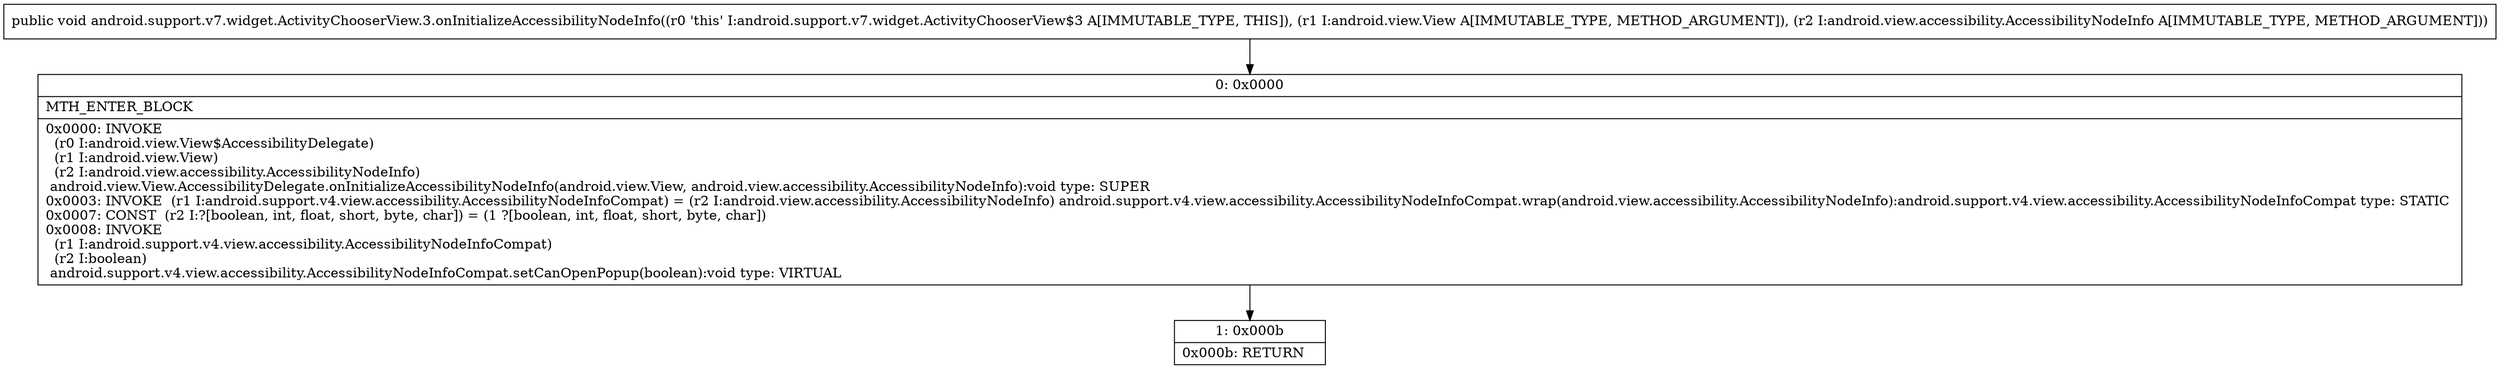 digraph "CFG forandroid.support.v7.widget.ActivityChooserView.3.onInitializeAccessibilityNodeInfo(Landroid\/view\/View;Landroid\/view\/accessibility\/AccessibilityNodeInfo;)V" {
Node_0 [shape=record,label="{0\:\ 0x0000|MTH_ENTER_BLOCK\l|0x0000: INVOKE  \l  (r0 I:android.view.View$AccessibilityDelegate)\l  (r1 I:android.view.View)\l  (r2 I:android.view.accessibility.AccessibilityNodeInfo)\l android.view.View.AccessibilityDelegate.onInitializeAccessibilityNodeInfo(android.view.View, android.view.accessibility.AccessibilityNodeInfo):void type: SUPER \l0x0003: INVOKE  (r1 I:android.support.v4.view.accessibility.AccessibilityNodeInfoCompat) = (r2 I:android.view.accessibility.AccessibilityNodeInfo) android.support.v4.view.accessibility.AccessibilityNodeInfoCompat.wrap(android.view.accessibility.AccessibilityNodeInfo):android.support.v4.view.accessibility.AccessibilityNodeInfoCompat type: STATIC \l0x0007: CONST  (r2 I:?[boolean, int, float, short, byte, char]) = (1 ?[boolean, int, float, short, byte, char]) \l0x0008: INVOKE  \l  (r1 I:android.support.v4.view.accessibility.AccessibilityNodeInfoCompat)\l  (r2 I:boolean)\l android.support.v4.view.accessibility.AccessibilityNodeInfoCompat.setCanOpenPopup(boolean):void type: VIRTUAL \l}"];
Node_1 [shape=record,label="{1\:\ 0x000b|0x000b: RETURN   \l}"];
MethodNode[shape=record,label="{public void android.support.v7.widget.ActivityChooserView.3.onInitializeAccessibilityNodeInfo((r0 'this' I:android.support.v7.widget.ActivityChooserView$3 A[IMMUTABLE_TYPE, THIS]), (r1 I:android.view.View A[IMMUTABLE_TYPE, METHOD_ARGUMENT]), (r2 I:android.view.accessibility.AccessibilityNodeInfo A[IMMUTABLE_TYPE, METHOD_ARGUMENT])) }"];
MethodNode -> Node_0;
Node_0 -> Node_1;
}

